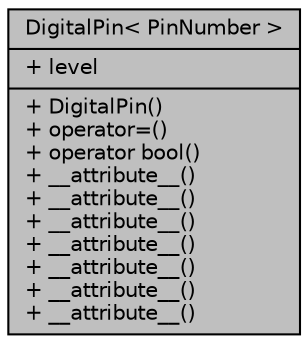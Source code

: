 digraph "DigitalPin&lt; PinNumber &gt;"
{
 // INTERACTIVE_SVG=YES
 // LATEX_PDF_SIZE
  edge [fontname="Helvetica",fontsize="10",labelfontname="Helvetica",labelfontsize="10"];
  node [fontname="Helvetica",fontsize="10",shape=record];
  Node1 [label="{DigitalPin\< PinNumber \>\n|+ level\l|+ DigitalPin()\l+ operator=()\l+ operator bool()\l+ __attribute__()\l+ __attribute__()\l+ __attribute__()\l+ __attribute__()\l+ __attribute__()\l+ __attribute__()\l+ __attribute__()\l}",height=0.2,width=0.4,color="black", fillcolor="grey75", style="filled", fontcolor="black",tooltip="Fast digital port I/O."];
}

